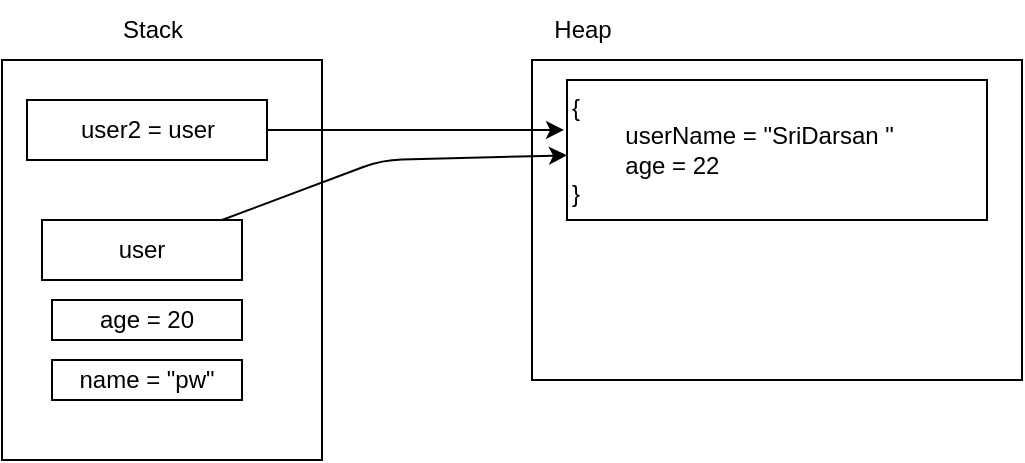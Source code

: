 <mxfile>
    <diagram id="6-ZUoJyyHq1mWzmdwojJ" name="Page-1">
        <mxGraphModel dx="560" dy="483" grid="1" gridSize="10" guides="1" tooltips="1" connect="1" arrows="1" fold="1" page="1" pageScale="1" pageWidth="850" pageHeight="1100" math="0" shadow="0">
            <root>
                <mxCell id="0"/>
                <mxCell id="1" parent="0"/>
                <mxCell id="2" value="" style="rounded=0;whiteSpace=wrap;html=1;" vertex="1" parent="1">
                    <mxGeometry x="20" y="200" width="160" height="200" as="geometry"/>
                </mxCell>
                <mxCell id="3" value="Stack" style="text;html=1;align=center;verticalAlign=middle;resizable=0;points=[];autosize=1;strokeColor=none;fillColor=none;" vertex="1" parent="1">
                    <mxGeometry x="70" y="170" width="50" height="30" as="geometry"/>
                </mxCell>
                <mxCell id="4" value="" style="rounded=0;whiteSpace=wrap;html=1;" vertex="1" parent="1">
                    <mxGeometry x="285" y="200" width="245" height="160" as="geometry"/>
                </mxCell>
                <mxCell id="5" value="Heap" style="text;html=1;align=center;verticalAlign=middle;resizable=0;points=[];autosize=1;strokeColor=none;fillColor=none;" vertex="1" parent="1">
                    <mxGeometry x="285" y="170" width="50" height="30" as="geometry"/>
                </mxCell>
                <mxCell id="6" value="name = &quot;pw&quot;" style="rounded=0;whiteSpace=wrap;html=1;" vertex="1" parent="1">
                    <mxGeometry x="45" y="350" width="95" height="20" as="geometry"/>
                </mxCell>
                <mxCell id="8" value="age = 20" style="rounded=0;whiteSpace=wrap;html=1;" vertex="1" parent="1">
                    <mxGeometry x="45" y="320" width="95" height="20" as="geometry"/>
                </mxCell>
                <mxCell id="17" style="edgeStyle=none;html=1;" edge="1" parent="1" source="9" target="11">
                    <mxGeometry relative="1" as="geometry">
                        <Array as="points">
                            <mxPoint x="210" y="250"/>
                        </Array>
                    </mxGeometry>
                </mxCell>
                <mxCell id="9" value="user" style="rounded=0;whiteSpace=wrap;html=1;" vertex="1" parent="1">
                    <mxGeometry x="40" y="280" width="100" height="30" as="geometry"/>
                </mxCell>
                <mxCell id="11" value="{&lt;div&gt;&lt;span style=&quot;white-space: pre;&quot;&gt;&#x9;&lt;/span&gt;userName = &quot;SriDarsan &quot;&lt;/div&gt;&lt;div&gt;&lt;span style=&quot;white-space: pre;&quot;&gt;&#x9;&lt;/span&gt;age = 22&lt;/div&gt;&lt;div&gt;}&lt;/div&gt;" style="rounded=0;whiteSpace=wrap;html=1;align=left;" vertex="1" parent="1">
                    <mxGeometry x="302.5" y="210" width="210" height="70" as="geometry"/>
                </mxCell>
                <mxCell id="15" value="user2 = user" style="rounded=0;whiteSpace=wrap;html=1;" vertex="1" parent="1">
                    <mxGeometry x="32.5" y="220" width="120" height="30" as="geometry"/>
                </mxCell>
                <mxCell id="16" style="edgeStyle=none;html=1;exitX=1;exitY=0.5;exitDx=0;exitDy=0;entryX=-0.007;entryY=0.357;entryDx=0;entryDy=0;entryPerimeter=0;" edge="1" parent="1" source="15" target="11">
                    <mxGeometry relative="1" as="geometry">
                        <mxPoint x="290" y="235" as="targetPoint"/>
                    </mxGeometry>
                </mxCell>
            </root>
        </mxGraphModel>
    </diagram>
</mxfile>
